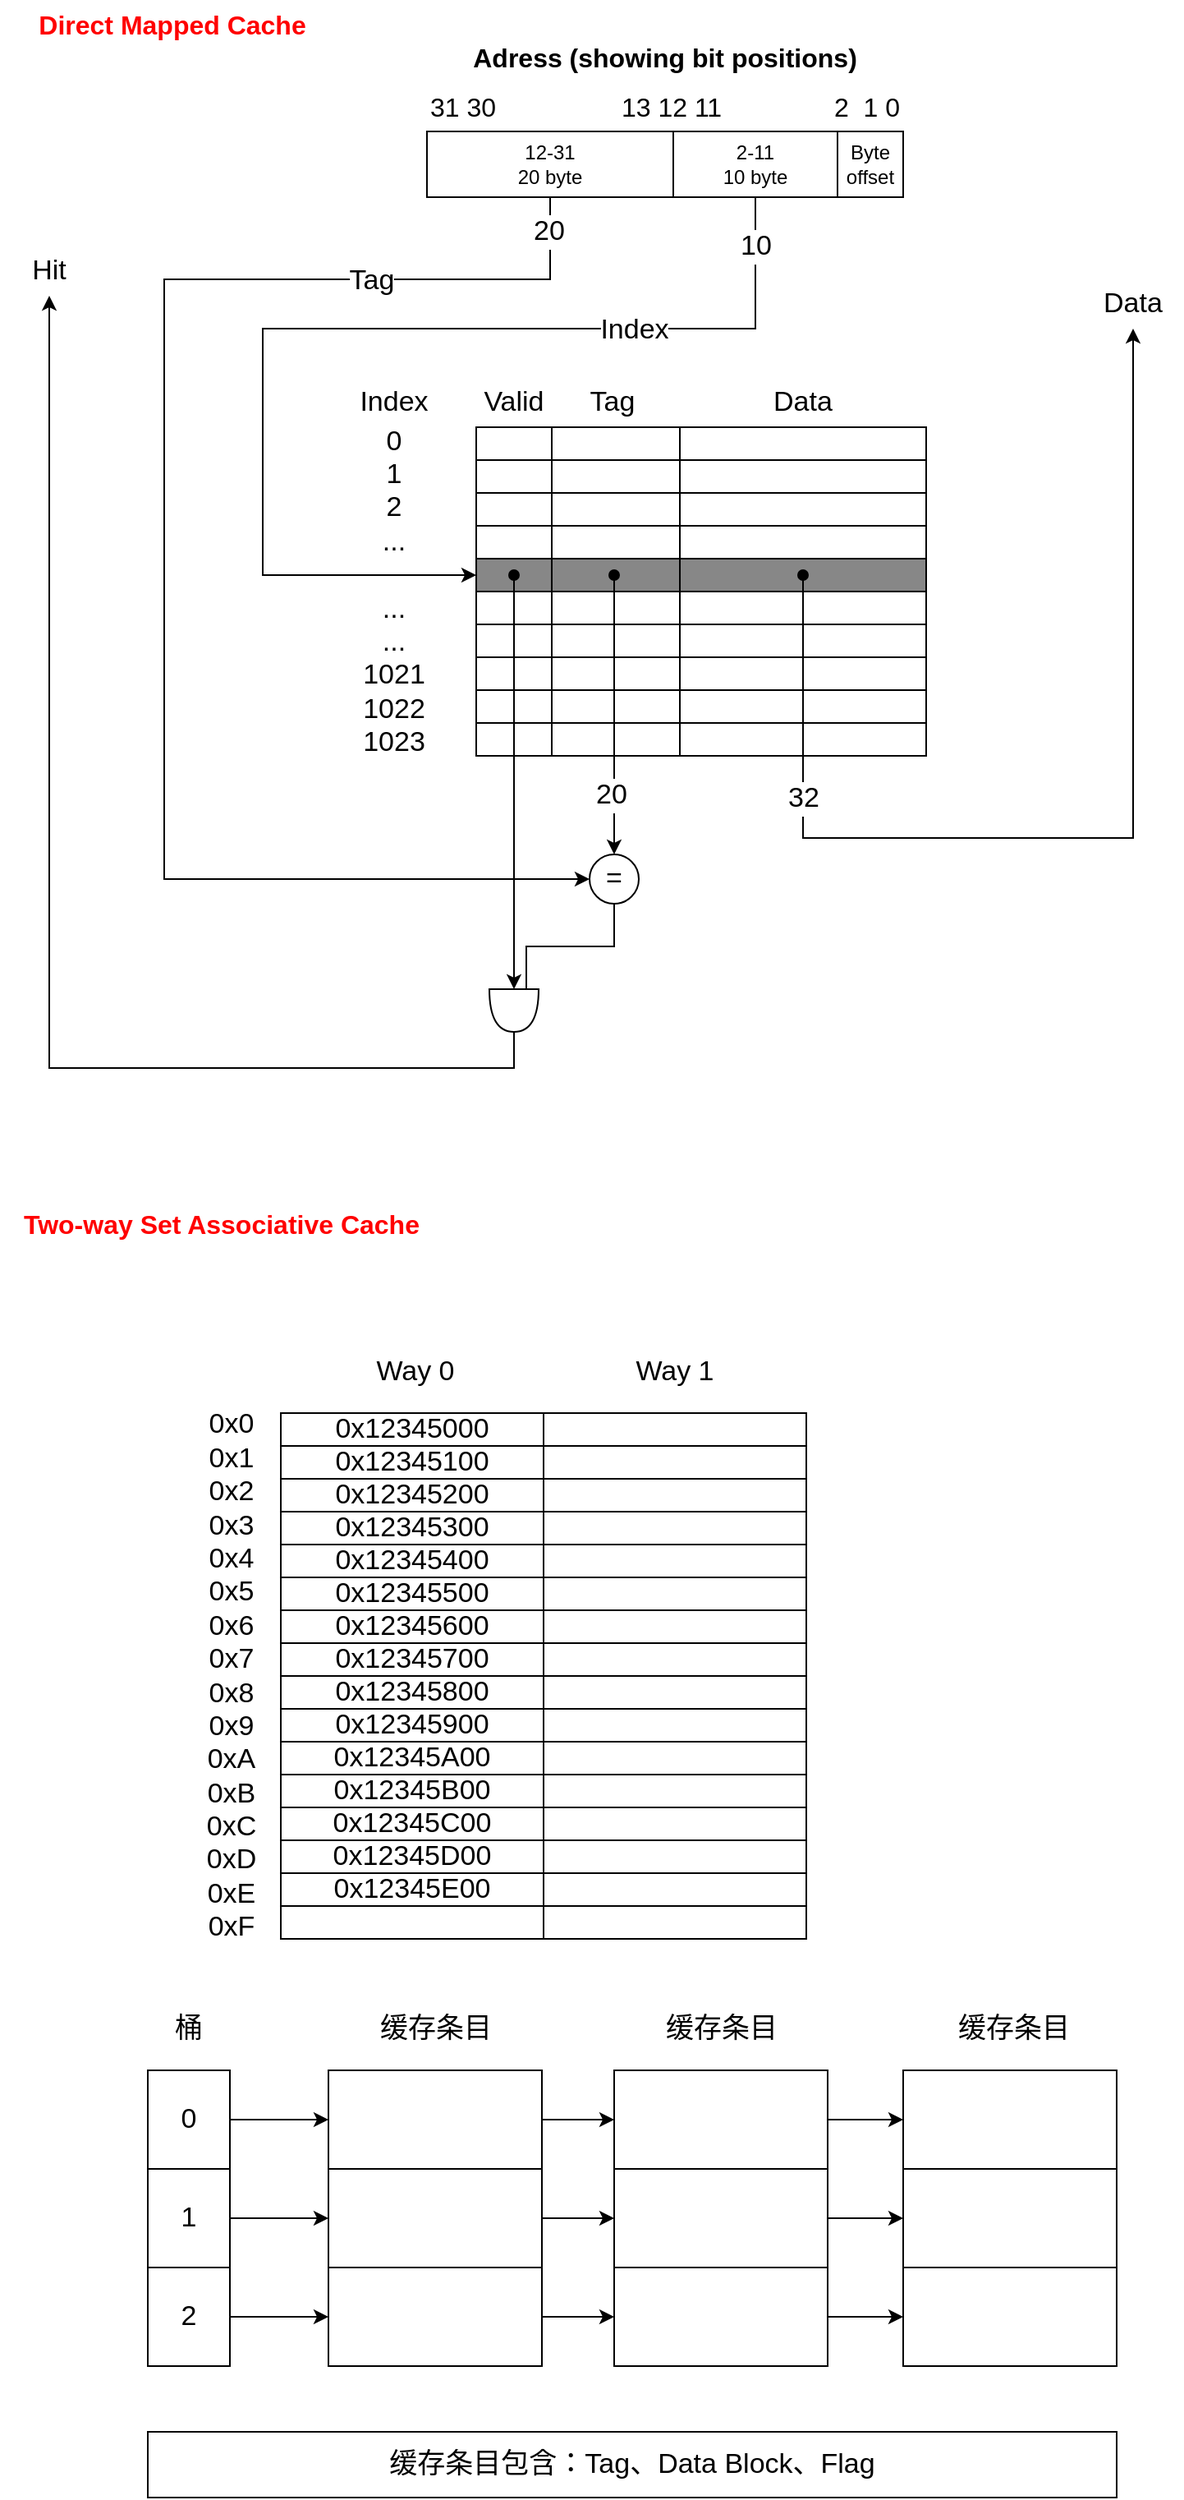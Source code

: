 <mxfile version="20.6.2" type="github">
  <diagram id="6sgr071nwvl2Xzbjs1hI" name="第 1 页">
    <mxGraphModel dx="1186" dy="733" grid="1" gridSize="10" guides="1" tooltips="1" connect="1" arrows="1" fold="1" page="1" pageScale="1" pageWidth="827" pageHeight="1169" math="0" shadow="0">
      <root>
        <mxCell id="0" />
        <mxCell id="1" parent="0" />
        <mxCell id="Lc5Z2P2FZUKmOtrBOoAl-1" value="Direct Mapped Cache" style="text;html=1;strokeColor=none;fillColor=none;align=center;verticalAlign=middle;whiteSpace=wrap;rounded=0;labelBackgroundColor=none;fontSize=16;fontColor=#FF0000;fontStyle=1" vertex="1" parent="1">
          <mxGeometry x="60" y="80" width="210" height="30" as="geometry" />
        </mxCell>
        <mxCell id="Lc5Z2P2FZUKmOtrBOoAl-2" value="Byte&lt;br style=&quot;font-size: 12px;&quot;&gt;offset" style="rounded=0;whiteSpace=wrap;html=1;labelBackgroundColor=none;fontSize=12;fontColor=#000000;" vertex="1" parent="1">
          <mxGeometry x="570" y="160" width="40" height="40" as="geometry" />
        </mxCell>
        <mxCell id="Lc5Z2P2FZUKmOtrBOoAl-54" style="edgeStyle=orthogonalEdgeStyle;rounded=0;orthogonalLoop=1;jettySize=auto;html=1;exitX=0.5;exitY=1;exitDx=0;exitDy=0;entryX=0;entryY=0.5;entryDx=0;entryDy=0;labelBackgroundColor=none;fontSize=17;fontColor=#000000;startArrow=none;startFill=0;endArrow=classic;endFill=1;" edge="1" parent="1" source="Lc5Z2P2FZUKmOtrBOoAl-5" target="Lc5Z2P2FZUKmOtrBOoAl-41">
          <mxGeometry relative="1" as="geometry">
            <Array as="points">
              <mxPoint x="520" y="280" />
              <mxPoint x="220" y="280" />
              <mxPoint x="220" y="430" />
            </Array>
          </mxGeometry>
        </mxCell>
        <mxCell id="Lc5Z2P2FZUKmOtrBOoAl-55" value="Index" style="edgeLabel;html=1;align=center;verticalAlign=middle;resizable=0;points=[];fontSize=17;fontColor=#000000;" vertex="1" connectable="0" parent="Lc5Z2P2FZUKmOtrBOoAl-54">
          <mxGeometry x="-0.533" y="1" relative="1" as="geometry">
            <mxPoint as="offset" />
          </mxGeometry>
        </mxCell>
        <mxCell id="Lc5Z2P2FZUKmOtrBOoAl-58" value="10" style="edgeLabel;html=1;align=center;verticalAlign=middle;resizable=0;points=[];fontSize=17;fontColor=#000000;" vertex="1" connectable="0" parent="Lc5Z2P2FZUKmOtrBOoAl-54">
          <mxGeometry x="-0.909" relative="1" as="geometry">
            <mxPoint as="offset" />
          </mxGeometry>
        </mxCell>
        <mxCell id="Lc5Z2P2FZUKmOtrBOoAl-5" value="2-11&lt;br&gt;10 byte" style="rounded=0;whiteSpace=wrap;html=1;labelBackgroundColor=none;fontSize=12;fontColor=#000000;" vertex="1" parent="1">
          <mxGeometry x="470" y="160" width="100" height="40" as="geometry" />
        </mxCell>
        <mxCell id="Lc5Z2P2FZUKmOtrBOoAl-62" style="edgeStyle=orthogonalEdgeStyle;rounded=0;orthogonalLoop=1;jettySize=auto;html=1;exitX=0.5;exitY=1;exitDx=0;exitDy=0;entryX=0;entryY=0.5;entryDx=0;entryDy=0;labelBackgroundColor=none;fontSize=17;fontColor=#000000;startArrow=none;startFill=0;endArrow=classic;endFill=1;" edge="1" parent="1" source="Lc5Z2P2FZUKmOtrBOoAl-6" target="Lc5Z2P2FZUKmOtrBOoAl-59">
          <mxGeometry relative="1" as="geometry">
            <Array as="points">
              <mxPoint x="395" y="250" />
              <mxPoint x="160" y="250" />
              <mxPoint x="160" y="615" />
            </Array>
          </mxGeometry>
        </mxCell>
        <mxCell id="Lc5Z2P2FZUKmOtrBOoAl-63" value="Tag" style="edgeLabel;html=1;align=center;verticalAlign=middle;resizable=0;points=[];fontSize=17;fontColor=#000000;" vertex="1" connectable="0" parent="Lc5Z2P2FZUKmOtrBOoAl-62">
          <mxGeometry x="-0.65" y="1" relative="1" as="geometry">
            <mxPoint as="offset" />
          </mxGeometry>
        </mxCell>
        <mxCell id="Lc5Z2P2FZUKmOtrBOoAl-64" value="20" style="edgeLabel;html=1;align=center;verticalAlign=middle;resizable=0;points=[];fontSize=17;fontColor=#000000;" vertex="1" connectable="0" parent="Lc5Z2P2FZUKmOtrBOoAl-62">
          <mxGeometry x="-0.954" y="-1" relative="1" as="geometry">
            <mxPoint as="offset" />
          </mxGeometry>
        </mxCell>
        <mxCell id="Lc5Z2P2FZUKmOtrBOoAl-6" value="12-31&lt;br&gt;20 byte" style="rounded=0;whiteSpace=wrap;html=1;labelBackgroundColor=none;fontSize=12;fontColor=#000000;" vertex="1" parent="1">
          <mxGeometry x="320" y="160" width="150" height="40" as="geometry" />
        </mxCell>
        <mxCell id="Lc5Z2P2FZUKmOtrBOoAl-8" value="31 30" style="text;html=1;strokeColor=none;fillColor=none;align=left;verticalAlign=middle;whiteSpace=wrap;rounded=0;labelBackgroundColor=none;fontSize=16;fontColor=#000000;" vertex="1" parent="1">
          <mxGeometry x="320" y="130" width="50" height="30" as="geometry" />
        </mxCell>
        <mxCell id="Lc5Z2P2FZUKmOtrBOoAl-9" value="13 12 11" style="text;html=1;strokeColor=none;fillColor=none;align=center;verticalAlign=middle;whiteSpace=wrap;rounded=0;labelBackgroundColor=none;fontSize=16;fontColor=#000000;" vertex="1" parent="1">
          <mxGeometry x="434" y="130" width="70" height="30" as="geometry" />
        </mxCell>
        <mxCell id="Lc5Z2P2FZUKmOtrBOoAl-10" value="2 &amp;nbsp;1 0" style="text;html=1;strokeColor=none;fillColor=none;align=right;verticalAlign=middle;whiteSpace=wrap;rounded=0;labelBackgroundColor=none;fontSize=16;fontColor=#000000;" vertex="1" parent="1">
          <mxGeometry x="560" y="130" width="50" height="30" as="geometry" />
        </mxCell>
        <mxCell id="Lc5Z2P2FZUKmOtrBOoAl-11" value="0&lt;br style=&quot;font-size: 17px;&quot;&gt;1&lt;br style=&quot;font-size: 17px;&quot;&gt;2&lt;br style=&quot;font-size: 17px;&quot;&gt;...&lt;br style=&quot;font-size: 17px;&quot;&gt;&lt;br style=&quot;font-size: 17px;&quot;&gt;...&lt;br style=&quot;font-size: 17px;&quot;&gt;...&lt;br style=&quot;font-size: 17px;&quot;&gt;1021&lt;br style=&quot;font-size: 17px;&quot;&gt;1022&lt;br style=&quot;font-size: 17px;&quot;&gt;1023" style="text;html=1;strokeColor=none;fillColor=none;align=center;verticalAlign=middle;whiteSpace=wrap;rounded=0;labelBackgroundColor=none;fontSize=17;fontColor=#000000;" vertex="1" parent="1">
          <mxGeometry x="270" y="340" width="60" height="200" as="geometry" />
        </mxCell>
        <mxCell id="Lc5Z2P2FZUKmOtrBOoAl-50" value="Index" style="text;html=1;strokeColor=none;fillColor=none;align=center;verticalAlign=middle;whiteSpace=wrap;rounded=0;labelBackgroundColor=none;fontSize=17;fontColor=#000000;" vertex="1" parent="1">
          <mxGeometry x="270" y="310" width="60" height="30" as="geometry" />
        </mxCell>
        <mxCell id="Lc5Z2P2FZUKmOtrBOoAl-53" value="" style="group" vertex="1" connectable="0" parent="1">
          <mxGeometry x="343" y="310" width="281" height="230" as="geometry" />
        </mxCell>
        <mxCell id="Lc5Z2P2FZUKmOtrBOoAl-32" value="" style="group" vertex="1" connectable="0" parent="Lc5Z2P2FZUKmOtrBOoAl-53">
          <mxGeometry x="51" y="30" width="80" height="200" as="geometry" />
        </mxCell>
        <mxCell id="Lc5Z2P2FZUKmOtrBOoAl-22" value="" style="rounded=0;whiteSpace=wrap;html=1;labelBackgroundColor=none;fontSize=12;fontColor=#000000;" vertex="1" parent="Lc5Z2P2FZUKmOtrBOoAl-32">
          <mxGeometry width="80" height="20" as="geometry" />
        </mxCell>
        <mxCell id="Lc5Z2P2FZUKmOtrBOoAl-23" value="" style="rounded=0;whiteSpace=wrap;html=1;labelBackgroundColor=none;fontSize=12;fontColor=#000000;" vertex="1" parent="Lc5Z2P2FZUKmOtrBOoAl-32">
          <mxGeometry y="20" width="80" height="20" as="geometry" />
        </mxCell>
        <mxCell id="Lc5Z2P2FZUKmOtrBOoAl-24" value="" style="rounded=0;whiteSpace=wrap;html=1;labelBackgroundColor=none;fontSize=12;fontColor=#000000;" vertex="1" parent="Lc5Z2P2FZUKmOtrBOoAl-32">
          <mxGeometry y="40" width="80" height="20" as="geometry" />
        </mxCell>
        <mxCell id="Lc5Z2P2FZUKmOtrBOoAl-25" value="" style="rounded=0;whiteSpace=wrap;html=1;labelBackgroundColor=none;fontSize=12;fontColor=#000000;" vertex="1" parent="Lc5Z2P2FZUKmOtrBOoAl-32">
          <mxGeometry y="60" width="80" height="20" as="geometry" />
        </mxCell>
        <mxCell id="Lc5Z2P2FZUKmOtrBOoAl-26" value="" style="rounded=0;whiteSpace=wrap;html=1;labelBackgroundColor=none;fontSize=12;fontColor=#000000;fillColor=#878787;" vertex="1" parent="Lc5Z2P2FZUKmOtrBOoAl-32">
          <mxGeometry y="80" width="80" height="20" as="geometry" />
        </mxCell>
        <mxCell id="Lc5Z2P2FZUKmOtrBOoAl-27" value="" style="rounded=0;whiteSpace=wrap;html=1;labelBackgroundColor=none;fontSize=12;fontColor=#000000;" vertex="1" parent="Lc5Z2P2FZUKmOtrBOoAl-32">
          <mxGeometry y="100" width="80" height="20" as="geometry" />
        </mxCell>
        <mxCell id="Lc5Z2P2FZUKmOtrBOoAl-28" value="" style="rounded=0;whiteSpace=wrap;html=1;labelBackgroundColor=none;fontSize=12;fontColor=#000000;" vertex="1" parent="Lc5Z2P2FZUKmOtrBOoAl-32">
          <mxGeometry y="120" width="80" height="20" as="geometry" />
        </mxCell>
        <mxCell id="Lc5Z2P2FZUKmOtrBOoAl-29" value="" style="rounded=0;whiteSpace=wrap;html=1;labelBackgroundColor=none;fontSize=12;fontColor=#000000;" vertex="1" parent="Lc5Z2P2FZUKmOtrBOoAl-32">
          <mxGeometry y="140" width="80" height="20" as="geometry" />
        </mxCell>
        <mxCell id="Lc5Z2P2FZUKmOtrBOoAl-30" value="" style="rounded=0;whiteSpace=wrap;html=1;labelBackgroundColor=none;fontSize=12;fontColor=#000000;" vertex="1" parent="Lc5Z2P2FZUKmOtrBOoAl-32">
          <mxGeometry y="160" width="80" height="20" as="geometry" />
        </mxCell>
        <mxCell id="Lc5Z2P2FZUKmOtrBOoAl-31" value="" style="rounded=0;whiteSpace=wrap;html=1;labelBackgroundColor=none;fontSize=12;fontColor=#000000;" vertex="1" parent="Lc5Z2P2FZUKmOtrBOoAl-32">
          <mxGeometry y="180" width="80" height="20" as="geometry" />
        </mxCell>
        <mxCell id="Lc5Z2P2FZUKmOtrBOoAl-35" value="" style="group" vertex="1" connectable="0" parent="Lc5Z2P2FZUKmOtrBOoAl-53">
          <mxGeometry x="131" y="30" width="150" height="200" as="geometry" />
        </mxCell>
        <mxCell id="Lc5Z2P2FZUKmOtrBOoAl-12" value="" style="rounded=0;whiteSpace=wrap;html=1;labelBackgroundColor=none;fontSize=12;fontColor=#000000;" vertex="1" parent="Lc5Z2P2FZUKmOtrBOoAl-35">
          <mxGeometry width="150" height="20" as="geometry" />
        </mxCell>
        <mxCell id="Lc5Z2P2FZUKmOtrBOoAl-13" value="" style="rounded=0;whiteSpace=wrap;html=1;labelBackgroundColor=none;fontSize=12;fontColor=#000000;" vertex="1" parent="Lc5Z2P2FZUKmOtrBOoAl-35">
          <mxGeometry y="20" width="150" height="20" as="geometry" />
        </mxCell>
        <mxCell id="Lc5Z2P2FZUKmOtrBOoAl-14" value="" style="rounded=0;whiteSpace=wrap;html=1;labelBackgroundColor=none;fontSize=12;fontColor=#000000;" vertex="1" parent="Lc5Z2P2FZUKmOtrBOoAl-35">
          <mxGeometry y="40" width="150" height="20" as="geometry" />
        </mxCell>
        <mxCell id="Lc5Z2P2FZUKmOtrBOoAl-15" value="" style="rounded=0;whiteSpace=wrap;html=1;labelBackgroundColor=none;fontSize=12;fontColor=#000000;" vertex="1" parent="Lc5Z2P2FZUKmOtrBOoAl-35">
          <mxGeometry y="60" width="150" height="20" as="geometry" />
        </mxCell>
        <mxCell id="Lc5Z2P2FZUKmOtrBOoAl-16" value="" style="rounded=0;whiteSpace=wrap;html=1;labelBackgroundColor=none;fontSize=12;fontColor=#000000;fillColor=#878787;" vertex="1" parent="Lc5Z2P2FZUKmOtrBOoAl-35">
          <mxGeometry y="80" width="150" height="20" as="geometry" />
        </mxCell>
        <mxCell id="Lc5Z2P2FZUKmOtrBOoAl-17" value="" style="rounded=0;whiteSpace=wrap;html=1;labelBackgroundColor=none;fontSize=12;fontColor=#000000;" vertex="1" parent="Lc5Z2P2FZUKmOtrBOoAl-35">
          <mxGeometry y="100" width="150" height="20" as="geometry" />
        </mxCell>
        <mxCell id="Lc5Z2P2FZUKmOtrBOoAl-18" value="" style="rounded=0;whiteSpace=wrap;html=1;labelBackgroundColor=none;fontSize=12;fontColor=#000000;" vertex="1" parent="Lc5Z2P2FZUKmOtrBOoAl-35">
          <mxGeometry y="120" width="150" height="20" as="geometry" />
        </mxCell>
        <mxCell id="Lc5Z2P2FZUKmOtrBOoAl-19" value="" style="rounded=0;whiteSpace=wrap;html=1;labelBackgroundColor=none;fontSize=12;fontColor=#000000;" vertex="1" parent="Lc5Z2P2FZUKmOtrBOoAl-35">
          <mxGeometry y="140" width="150" height="20" as="geometry" />
        </mxCell>
        <mxCell id="Lc5Z2P2FZUKmOtrBOoAl-20" value="" style="rounded=0;whiteSpace=wrap;html=1;labelBackgroundColor=none;fontSize=12;fontColor=#000000;" vertex="1" parent="Lc5Z2P2FZUKmOtrBOoAl-35">
          <mxGeometry y="160" width="150" height="20" as="geometry" />
        </mxCell>
        <mxCell id="Lc5Z2P2FZUKmOtrBOoAl-21" value="" style="rounded=0;whiteSpace=wrap;html=1;labelBackgroundColor=none;fontSize=12;fontColor=#000000;" vertex="1" parent="Lc5Z2P2FZUKmOtrBOoAl-35">
          <mxGeometry y="180" width="150" height="20" as="geometry" />
        </mxCell>
        <mxCell id="Lc5Z2P2FZUKmOtrBOoAl-36" value="" style="group" vertex="1" connectable="0" parent="Lc5Z2P2FZUKmOtrBOoAl-53">
          <mxGeometry x="7" y="30" width="46" height="200" as="geometry" />
        </mxCell>
        <mxCell id="Lc5Z2P2FZUKmOtrBOoAl-37" value="" style="rounded=0;whiteSpace=wrap;html=1;labelBackgroundColor=none;fontSize=12;fontColor=#000000;" vertex="1" parent="Lc5Z2P2FZUKmOtrBOoAl-36">
          <mxGeometry width="46" height="20" as="geometry" />
        </mxCell>
        <mxCell id="Lc5Z2P2FZUKmOtrBOoAl-38" value="" style="rounded=0;whiteSpace=wrap;html=1;labelBackgroundColor=none;fontSize=12;fontColor=#000000;" vertex="1" parent="Lc5Z2P2FZUKmOtrBOoAl-36">
          <mxGeometry y="20" width="46" height="20" as="geometry" />
        </mxCell>
        <mxCell id="Lc5Z2P2FZUKmOtrBOoAl-39" value="" style="rounded=0;whiteSpace=wrap;html=1;labelBackgroundColor=none;fontSize=12;fontColor=#000000;" vertex="1" parent="Lc5Z2P2FZUKmOtrBOoAl-36">
          <mxGeometry y="40" width="46" height="20" as="geometry" />
        </mxCell>
        <mxCell id="Lc5Z2P2FZUKmOtrBOoAl-40" value="" style="rounded=0;whiteSpace=wrap;html=1;labelBackgroundColor=none;fontSize=12;fontColor=#000000;" vertex="1" parent="Lc5Z2P2FZUKmOtrBOoAl-36">
          <mxGeometry y="60" width="46" height="20" as="geometry" />
        </mxCell>
        <mxCell id="Lc5Z2P2FZUKmOtrBOoAl-41" value="" style="rounded=0;whiteSpace=wrap;html=1;labelBackgroundColor=none;fontSize=12;fontColor=#000000;fillColor=#878787;" vertex="1" parent="Lc5Z2P2FZUKmOtrBOoAl-36">
          <mxGeometry y="80" width="46" height="20" as="geometry" />
        </mxCell>
        <mxCell id="Lc5Z2P2FZUKmOtrBOoAl-42" value="" style="rounded=0;whiteSpace=wrap;html=1;labelBackgroundColor=none;fontSize=12;fontColor=#000000;" vertex="1" parent="Lc5Z2P2FZUKmOtrBOoAl-36">
          <mxGeometry y="100" width="46" height="20" as="geometry" />
        </mxCell>
        <mxCell id="Lc5Z2P2FZUKmOtrBOoAl-43" value="" style="rounded=0;whiteSpace=wrap;html=1;labelBackgroundColor=none;fontSize=12;fontColor=#000000;" vertex="1" parent="Lc5Z2P2FZUKmOtrBOoAl-36">
          <mxGeometry y="120" width="46" height="20" as="geometry" />
        </mxCell>
        <mxCell id="Lc5Z2P2FZUKmOtrBOoAl-44" value="" style="rounded=0;whiteSpace=wrap;html=1;labelBackgroundColor=none;fontSize=12;fontColor=#000000;" vertex="1" parent="Lc5Z2P2FZUKmOtrBOoAl-36">
          <mxGeometry y="140" width="46" height="20" as="geometry" />
        </mxCell>
        <mxCell id="Lc5Z2P2FZUKmOtrBOoAl-45" value="" style="rounded=0;whiteSpace=wrap;html=1;labelBackgroundColor=none;fontSize=12;fontColor=#000000;" vertex="1" parent="Lc5Z2P2FZUKmOtrBOoAl-36">
          <mxGeometry y="160" width="46" height="20" as="geometry" />
        </mxCell>
        <mxCell id="Lc5Z2P2FZUKmOtrBOoAl-46" value="" style="rounded=0;whiteSpace=wrap;html=1;labelBackgroundColor=none;fontSize=12;fontColor=#000000;" vertex="1" parent="Lc5Z2P2FZUKmOtrBOoAl-36">
          <mxGeometry y="180" width="46" height="20" as="geometry" />
        </mxCell>
        <mxCell id="Lc5Z2P2FZUKmOtrBOoAl-47" value="Valid" style="text;html=1;strokeColor=none;fillColor=none;align=center;verticalAlign=middle;whiteSpace=wrap;rounded=0;labelBackgroundColor=none;fontSize=17;fontColor=#000000;" vertex="1" parent="Lc5Z2P2FZUKmOtrBOoAl-53">
          <mxGeometry width="60" height="30" as="geometry" />
        </mxCell>
        <mxCell id="Lc5Z2P2FZUKmOtrBOoAl-48" value="Tag" style="text;html=1;strokeColor=none;fillColor=none;align=center;verticalAlign=middle;whiteSpace=wrap;rounded=0;labelBackgroundColor=none;fontSize=17;fontColor=#000000;" vertex="1" parent="Lc5Z2P2FZUKmOtrBOoAl-53">
          <mxGeometry x="60" width="60" height="30" as="geometry" />
        </mxCell>
        <mxCell id="Lc5Z2P2FZUKmOtrBOoAl-49" value="Data" style="text;html=1;strokeColor=none;fillColor=none;align=center;verticalAlign=middle;whiteSpace=wrap;rounded=0;labelBackgroundColor=none;fontSize=17;fontColor=#000000;" vertex="1" parent="Lc5Z2P2FZUKmOtrBOoAl-53">
          <mxGeometry x="176" width="60" height="30" as="geometry" />
        </mxCell>
        <mxCell id="Lc5Z2P2FZUKmOtrBOoAl-59" value="=" style="ellipse;whiteSpace=wrap;html=1;aspect=fixed;labelBackgroundColor=none;fontSize=17;fontColor=#000000;fillColor=none;" vertex="1" parent="1">
          <mxGeometry x="419" y="600" width="30" height="30" as="geometry" />
        </mxCell>
        <mxCell id="Lc5Z2P2FZUKmOtrBOoAl-60" value="" style="endArrow=classic;html=1;rounded=0;labelBackgroundColor=none;fontSize=17;fontColor=#000000;entryX=0.5;entryY=0;entryDx=0;entryDy=0;startArrow=oval;startFill=1;" edge="1" parent="1" target="Lc5Z2P2FZUKmOtrBOoAl-59">
          <mxGeometry width="50" height="50" relative="1" as="geometry">
            <mxPoint x="434" y="430" as="sourcePoint" />
            <mxPoint x="140" y="510" as="targetPoint" />
          </mxGeometry>
        </mxCell>
        <mxCell id="Lc5Z2P2FZUKmOtrBOoAl-61" value="20" style="edgeLabel;html=1;align=center;verticalAlign=middle;resizable=0;points=[];fontSize=17;fontColor=#000000;" vertex="1" connectable="0" parent="Lc5Z2P2FZUKmOtrBOoAl-60">
          <mxGeometry x="0.577" y="-2" relative="1" as="geometry">
            <mxPoint as="offset" />
          </mxGeometry>
        </mxCell>
        <mxCell id="Lc5Z2P2FZUKmOtrBOoAl-65" value="Adress (showing bit positions)" style="text;html=1;strokeColor=none;fillColor=none;align=center;verticalAlign=middle;whiteSpace=wrap;rounded=0;labelBackgroundColor=none;fontSize=16;fontColor=#000000;fontStyle=1" vertex="1" parent="1">
          <mxGeometry x="340" y="100" width="250" height="30" as="geometry" />
        </mxCell>
        <mxCell id="Lc5Z2P2FZUKmOtrBOoAl-67" style="edgeStyle=orthogonalEdgeStyle;rounded=0;orthogonalLoop=1;jettySize=auto;html=1;exitX=0.5;exitY=1;exitDx=0;exitDy=0;labelBackgroundColor=none;fontSize=17;fontColor=#000000;startArrow=classic;startFill=1;endArrow=oval;endFill=1;" edge="1" parent="1" source="Lc5Z2P2FZUKmOtrBOoAl-66">
          <mxGeometry relative="1" as="geometry">
            <mxPoint x="549" y="430" as="targetPoint" />
            <Array as="points">
              <mxPoint x="750" y="590" />
              <mxPoint x="549" y="590" />
            </Array>
          </mxGeometry>
        </mxCell>
        <mxCell id="Lc5Z2P2FZUKmOtrBOoAl-68" value="32" style="edgeLabel;html=1;align=center;verticalAlign=middle;resizable=0;points=[];fontSize=17;fontColor=#000000;" vertex="1" connectable="0" parent="Lc5Z2P2FZUKmOtrBOoAl-67">
          <mxGeometry x="0.595" relative="1" as="geometry">
            <mxPoint as="offset" />
          </mxGeometry>
        </mxCell>
        <mxCell id="Lc5Z2P2FZUKmOtrBOoAl-66" value="Data" style="text;html=1;strokeColor=none;fillColor=none;align=center;verticalAlign=middle;whiteSpace=wrap;rounded=0;labelBackgroundColor=none;fontSize=17;fontColor=#000000;" vertex="1" parent="1">
          <mxGeometry x="720" y="250" width="60" height="30" as="geometry" />
        </mxCell>
        <mxCell id="Lc5Z2P2FZUKmOtrBOoAl-71" style="edgeStyle=orthogonalEdgeStyle;rounded=0;orthogonalLoop=1;jettySize=auto;html=1;exitX=0;exitY=0.25;exitDx=0;exitDy=0;exitPerimeter=0;entryX=0.5;entryY=1;entryDx=0;entryDy=0;labelBackgroundColor=none;fontSize=17;fontColor=#000000;startArrow=none;startFill=0;endArrow=none;endFill=0;" edge="1" parent="1" source="Lc5Z2P2FZUKmOtrBOoAl-69" target="Lc5Z2P2FZUKmOtrBOoAl-59">
          <mxGeometry relative="1" as="geometry" />
        </mxCell>
        <mxCell id="Lc5Z2P2FZUKmOtrBOoAl-69" value="" style="shape=or;whiteSpace=wrap;html=1;labelBackgroundColor=none;fontSize=17;fontColor=#000000;fillColor=none;rotation=90;" vertex="1" parent="1">
          <mxGeometry x="360" y="680" width="26" height="30" as="geometry" />
        </mxCell>
        <mxCell id="Lc5Z2P2FZUKmOtrBOoAl-70" value="" style="endArrow=classic;html=1;rounded=0;labelBackgroundColor=none;fontSize=17;fontColor=#000000;entryX=0;entryY=0.5;entryDx=0;entryDy=0;entryPerimeter=0;startArrow=oval;startFill=1;" edge="1" parent="1" target="Lc5Z2P2FZUKmOtrBOoAl-69">
          <mxGeometry width="50" height="50" relative="1" as="geometry">
            <mxPoint x="373" y="430" as="sourcePoint" />
            <mxPoint x="120" y="500" as="targetPoint" />
          </mxGeometry>
        </mxCell>
        <mxCell id="Lc5Z2P2FZUKmOtrBOoAl-73" style="edgeStyle=orthogonalEdgeStyle;rounded=0;orthogonalLoop=1;jettySize=auto;html=1;exitX=0.5;exitY=1;exitDx=0;exitDy=0;entryX=1;entryY=0.5;entryDx=0;entryDy=0;entryPerimeter=0;labelBackgroundColor=none;fontSize=17;fontColor=#000000;startArrow=classic;startFill=1;endArrow=none;endFill=0;" edge="1" parent="1" source="Lc5Z2P2FZUKmOtrBOoAl-72" target="Lc5Z2P2FZUKmOtrBOoAl-69">
          <mxGeometry relative="1" as="geometry">
            <Array as="points">
              <mxPoint x="90" y="730" />
              <mxPoint x="373" y="730" />
            </Array>
          </mxGeometry>
        </mxCell>
        <mxCell id="Lc5Z2P2FZUKmOtrBOoAl-72" value="Hit" style="text;html=1;strokeColor=none;fillColor=none;align=center;verticalAlign=middle;whiteSpace=wrap;rounded=0;labelBackgroundColor=none;fontSize=17;fontColor=#000000;" vertex="1" parent="1">
          <mxGeometry x="60" y="230" width="60" height="30" as="geometry" />
        </mxCell>
        <mxCell id="Lc5Z2P2FZUKmOtrBOoAl-74" value="Two-way Set Associative Cache" style="text;html=1;strokeColor=none;fillColor=none;align=center;verticalAlign=middle;whiteSpace=wrap;rounded=0;labelBackgroundColor=none;fontSize=16;fontColor=#FF0000;fontStyle=1" vertex="1" parent="1">
          <mxGeometry x="60" y="810" width="270" height="30" as="geometry" />
        </mxCell>
        <mxCell id="Lc5Z2P2FZUKmOtrBOoAl-75" value="0x12345000" style="rounded=0;whiteSpace=wrap;html=1;labelBackgroundColor=none;fontSize=17;fontColor=#000000;fillColor=none;" vertex="1" parent="1">
          <mxGeometry x="231" y="940" width="160" height="20" as="geometry" />
        </mxCell>
        <mxCell id="Lc5Z2P2FZUKmOtrBOoAl-76" value="0x0&lt;br&gt;0x1&lt;br&gt;0x2&lt;br&gt;0x3&lt;br&gt;0x4&lt;br&gt;0x5&lt;br&gt;0x6&lt;br&gt;0x7&lt;br&gt;0x8&lt;br&gt;0x9&lt;br&gt;0xA&lt;br&gt;0xB&lt;br&gt;0xC&lt;br&gt;0xD&lt;br&gt;0xE&lt;br&gt;0xF" style="text;html=1;strokeColor=none;fillColor=none;align=center;verticalAlign=middle;whiteSpace=wrap;rounded=0;labelBackgroundColor=none;fontSize=17;fontColor=#000000;" vertex="1" parent="1">
          <mxGeometry x="171" y="960" width="60" height="280" as="geometry" />
        </mxCell>
        <mxCell id="Lc5Z2P2FZUKmOtrBOoAl-77" value="0x12345100" style="rounded=0;whiteSpace=wrap;html=1;labelBackgroundColor=none;fontSize=17;fontColor=#000000;fillColor=none;" vertex="1" parent="1">
          <mxGeometry x="231" y="960" width="160" height="20" as="geometry" />
        </mxCell>
        <mxCell id="Lc5Z2P2FZUKmOtrBOoAl-78" value="0x12345200" style="rounded=0;whiteSpace=wrap;html=1;labelBackgroundColor=none;fontSize=17;fontColor=#000000;fillColor=none;" vertex="1" parent="1">
          <mxGeometry x="231" y="980" width="160" height="20" as="geometry" />
        </mxCell>
        <mxCell id="Lc5Z2P2FZUKmOtrBOoAl-79" value="0x12345300" style="rounded=0;whiteSpace=wrap;html=1;labelBackgroundColor=none;fontSize=17;fontColor=#000000;fillColor=none;" vertex="1" parent="1">
          <mxGeometry x="231" y="1000" width="160" height="20" as="geometry" />
        </mxCell>
        <mxCell id="Lc5Z2P2FZUKmOtrBOoAl-80" value="0x12345400" style="rounded=0;whiteSpace=wrap;html=1;labelBackgroundColor=none;fontSize=17;fontColor=#000000;fillColor=none;" vertex="1" parent="1">
          <mxGeometry x="231" y="1020" width="160" height="20" as="geometry" />
        </mxCell>
        <mxCell id="Lc5Z2P2FZUKmOtrBOoAl-81" value="0x12345500" style="rounded=0;whiteSpace=wrap;html=1;labelBackgroundColor=none;fontSize=17;fontColor=#000000;fillColor=none;" vertex="1" parent="1">
          <mxGeometry x="231" y="1040" width="160" height="20" as="geometry" />
        </mxCell>
        <mxCell id="Lc5Z2P2FZUKmOtrBOoAl-82" value="0x12345600" style="rounded=0;whiteSpace=wrap;html=1;labelBackgroundColor=none;fontSize=17;fontColor=#000000;fillColor=none;" vertex="1" parent="1">
          <mxGeometry x="231" y="1060" width="160" height="20" as="geometry" />
        </mxCell>
        <mxCell id="Lc5Z2P2FZUKmOtrBOoAl-83" value="0x12345700" style="rounded=0;whiteSpace=wrap;html=1;labelBackgroundColor=none;fontSize=17;fontColor=#000000;fillColor=none;" vertex="1" parent="1">
          <mxGeometry x="231" y="1080" width="160" height="20" as="geometry" />
        </mxCell>
        <mxCell id="Lc5Z2P2FZUKmOtrBOoAl-84" value="0x12345800" style="rounded=0;whiteSpace=wrap;html=1;labelBackgroundColor=none;fontSize=17;fontColor=#000000;fillColor=none;" vertex="1" parent="1">
          <mxGeometry x="231" y="1100" width="160" height="20" as="geometry" />
        </mxCell>
        <mxCell id="Lc5Z2P2FZUKmOtrBOoAl-85" value="0x12345900" style="rounded=0;whiteSpace=wrap;html=1;labelBackgroundColor=none;fontSize=17;fontColor=#000000;fillColor=none;" vertex="1" parent="1">
          <mxGeometry x="231" y="1120" width="160" height="20" as="geometry" />
        </mxCell>
        <mxCell id="Lc5Z2P2FZUKmOtrBOoAl-86" value="0x12345A00" style="rounded=0;whiteSpace=wrap;html=1;labelBackgroundColor=none;fontSize=17;fontColor=#000000;fillColor=none;" vertex="1" parent="1">
          <mxGeometry x="231" y="1140" width="160" height="20" as="geometry" />
        </mxCell>
        <mxCell id="Lc5Z2P2FZUKmOtrBOoAl-87" value="0x12345B00" style="rounded=0;whiteSpace=wrap;html=1;labelBackgroundColor=none;fontSize=17;fontColor=#000000;fillColor=none;" vertex="1" parent="1">
          <mxGeometry x="231" y="1160" width="160" height="20" as="geometry" />
        </mxCell>
        <mxCell id="Lc5Z2P2FZUKmOtrBOoAl-88" value="0x12345C00" style="rounded=0;whiteSpace=wrap;html=1;labelBackgroundColor=none;fontSize=17;fontColor=#000000;fillColor=none;" vertex="1" parent="1">
          <mxGeometry x="231" y="1180" width="160" height="20" as="geometry" />
        </mxCell>
        <mxCell id="Lc5Z2P2FZUKmOtrBOoAl-89" value="0x12345D00" style="rounded=0;whiteSpace=wrap;html=1;labelBackgroundColor=none;fontSize=17;fontColor=#000000;fillColor=none;" vertex="1" parent="1">
          <mxGeometry x="231" y="1200" width="160" height="20" as="geometry" />
        </mxCell>
        <mxCell id="Lc5Z2P2FZUKmOtrBOoAl-90" value="0x12345E00" style="rounded=0;whiteSpace=wrap;html=1;labelBackgroundColor=none;fontSize=17;fontColor=#000000;fillColor=none;" vertex="1" parent="1">
          <mxGeometry x="231" y="1220" width="160" height="20" as="geometry" />
        </mxCell>
        <mxCell id="Lc5Z2P2FZUKmOtrBOoAl-91" value="" style="rounded=0;whiteSpace=wrap;html=1;labelBackgroundColor=none;fontSize=17;fontColor=#000000;fillColor=none;" vertex="1" parent="1">
          <mxGeometry x="231" y="1240" width="160" height="20" as="geometry" />
        </mxCell>
        <mxCell id="Lc5Z2P2FZUKmOtrBOoAl-94" value="" style="rounded=0;whiteSpace=wrap;html=1;labelBackgroundColor=none;fontSize=17;fontColor=#000000;fillColor=none;" vertex="1" parent="1">
          <mxGeometry x="391" y="940" width="160" height="20" as="geometry" />
        </mxCell>
        <mxCell id="Lc5Z2P2FZUKmOtrBOoAl-95" value="" style="rounded=0;whiteSpace=wrap;html=1;labelBackgroundColor=none;fontSize=17;fontColor=#000000;fillColor=none;" vertex="1" parent="1">
          <mxGeometry x="391" y="960" width="160" height="20" as="geometry" />
        </mxCell>
        <mxCell id="Lc5Z2P2FZUKmOtrBOoAl-96" value="" style="rounded=0;whiteSpace=wrap;html=1;labelBackgroundColor=none;fontSize=17;fontColor=#000000;fillColor=none;" vertex="1" parent="1">
          <mxGeometry x="391" y="980" width="160" height="20" as="geometry" />
        </mxCell>
        <mxCell id="Lc5Z2P2FZUKmOtrBOoAl-97" value="" style="rounded=0;whiteSpace=wrap;html=1;labelBackgroundColor=none;fontSize=17;fontColor=#000000;fillColor=none;" vertex="1" parent="1">
          <mxGeometry x="391" y="1000" width="160" height="20" as="geometry" />
        </mxCell>
        <mxCell id="Lc5Z2P2FZUKmOtrBOoAl-98" value="" style="rounded=0;whiteSpace=wrap;html=1;labelBackgroundColor=none;fontSize=17;fontColor=#000000;fillColor=none;" vertex="1" parent="1">
          <mxGeometry x="391" y="1020" width="160" height="20" as="geometry" />
        </mxCell>
        <mxCell id="Lc5Z2P2FZUKmOtrBOoAl-99" value="" style="rounded=0;whiteSpace=wrap;html=1;labelBackgroundColor=none;fontSize=17;fontColor=#000000;fillColor=none;" vertex="1" parent="1">
          <mxGeometry x="391" y="1040" width="160" height="20" as="geometry" />
        </mxCell>
        <mxCell id="Lc5Z2P2FZUKmOtrBOoAl-100" value="" style="rounded=0;whiteSpace=wrap;html=1;labelBackgroundColor=none;fontSize=17;fontColor=#000000;fillColor=none;" vertex="1" parent="1">
          <mxGeometry x="391" y="1060" width="160" height="20" as="geometry" />
        </mxCell>
        <mxCell id="Lc5Z2P2FZUKmOtrBOoAl-101" value="" style="rounded=0;whiteSpace=wrap;html=1;labelBackgroundColor=none;fontSize=17;fontColor=#000000;fillColor=none;" vertex="1" parent="1">
          <mxGeometry x="391" y="1080" width="160" height="20" as="geometry" />
        </mxCell>
        <mxCell id="Lc5Z2P2FZUKmOtrBOoAl-102" value="" style="rounded=0;whiteSpace=wrap;html=1;labelBackgroundColor=none;fontSize=17;fontColor=#000000;fillColor=none;" vertex="1" parent="1">
          <mxGeometry x="391" y="1100" width="160" height="20" as="geometry" />
        </mxCell>
        <mxCell id="Lc5Z2P2FZUKmOtrBOoAl-103" value="" style="rounded=0;whiteSpace=wrap;html=1;labelBackgroundColor=none;fontSize=17;fontColor=#000000;fillColor=none;" vertex="1" parent="1">
          <mxGeometry x="391" y="1120" width="160" height="20" as="geometry" />
        </mxCell>
        <mxCell id="Lc5Z2P2FZUKmOtrBOoAl-104" value="" style="rounded=0;whiteSpace=wrap;html=1;labelBackgroundColor=none;fontSize=17;fontColor=#000000;fillColor=none;" vertex="1" parent="1">
          <mxGeometry x="391" y="1140" width="160" height="20" as="geometry" />
        </mxCell>
        <mxCell id="Lc5Z2P2FZUKmOtrBOoAl-105" value="" style="rounded=0;whiteSpace=wrap;html=1;labelBackgroundColor=none;fontSize=17;fontColor=#000000;fillColor=none;" vertex="1" parent="1">
          <mxGeometry x="391" y="1160" width="160" height="20" as="geometry" />
        </mxCell>
        <mxCell id="Lc5Z2P2FZUKmOtrBOoAl-106" value="" style="rounded=0;whiteSpace=wrap;html=1;labelBackgroundColor=none;fontSize=17;fontColor=#000000;fillColor=none;" vertex="1" parent="1">
          <mxGeometry x="391" y="1180" width="160" height="20" as="geometry" />
        </mxCell>
        <mxCell id="Lc5Z2P2FZUKmOtrBOoAl-107" value="" style="rounded=0;whiteSpace=wrap;html=1;labelBackgroundColor=none;fontSize=17;fontColor=#000000;fillColor=none;" vertex="1" parent="1">
          <mxGeometry x="391" y="1200" width="160" height="20" as="geometry" />
        </mxCell>
        <mxCell id="Lc5Z2P2FZUKmOtrBOoAl-108" value="" style="rounded=0;whiteSpace=wrap;html=1;labelBackgroundColor=none;fontSize=17;fontColor=#000000;fillColor=none;" vertex="1" parent="1">
          <mxGeometry x="391" y="1220" width="160" height="20" as="geometry" />
        </mxCell>
        <mxCell id="Lc5Z2P2FZUKmOtrBOoAl-109" value="" style="rounded=0;whiteSpace=wrap;html=1;labelBackgroundColor=none;fontSize=17;fontColor=#000000;fillColor=none;" vertex="1" parent="1">
          <mxGeometry x="391" y="1240" width="160" height="20" as="geometry" />
        </mxCell>
        <mxCell id="Lc5Z2P2FZUKmOtrBOoAl-110" value="Way 0" style="text;html=1;strokeColor=none;fillColor=none;align=center;verticalAlign=middle;whiteSpace=wrap;rounded=0;labelBackgroundColor=none;fontSize=17;fontColor=#000000;" vertex="1" parent="1">
          <mxGeometry x="283" y="900" width="60" height="30" as="geometry" />
        </mxCell>
        <mxCell id="Lc5Z2P2FZUKmOtrBOoAl-111" value="Way 1" style="text;html=1;strokeColor=none;fillColor=none;align=center;verticalAlign=middle;whiteSpace=wrap;rounded=0;labelBackgroundColor=none;fontSize=17;fontColor=#000000;" vertex="1" parent="1">
          <mxGeometry x="441" y="900" width="60" height="30" as="geometry" />
        </mxCell>
        <mxCell id="Lc5Z2P2FZUKmOtrBOoAl-118" style="edgeStyle=orthogonalEdgeStyle;rounded=0;orthogonalLoop=1;jettySize=auto;html=1;exitX=1;exitY=0.5;exitDx=0;exitDy=0;entryX=0;entryY=0.5;entryDx=0;entryDy=0;labelBackgroundColor=none;fontSize=17;fontColor=#FF0000;startArrow=none;startFill=0;endArrow=classic;endFill=1;" edge="1" parent="1" source="Lc5Z2P2FZUKmOtrBOoAl-112" target="Lc5Z2P2FZUKmOtrBOoAl-113">
          <mxGeometry relative="1" as="geometry" />
        </mxCell>
        <mxCell id="Lc5Z2P2FZUKmOtrBOoAl-112" value="0" style="rounded=0;whiteSpace=wrap;html=1;labelBackgroundColor=none;fontSize=17;fontColor=#000000;fillColor=none;" vertex="1" parent="1">
          <mxGeometry x="150" y="1340" width="50" height="60" as="geometry" />
        </mxCell>
        <mxCell id="Lc5Z2P2FZUKmOtrBOoAl-119" style="edgeStyle=orthogonalEdgeStyle;rounded=0;orthogonalLoop=1;jettySize=auto;html=1;exitX=1;exitY=0.5;exitDx=0;exitDy=0;entryX=0;entryY=0.5;entryDx=0;entryDy=0;labelBackgroundColor=none;fontSize=17;fontColor=#FF0000;startArrow=none;startFill=0;endArrow=classic;endFill=1;" edge="1" parent="1" source="Lc5Z2P2FZUKmOtrBOoAl-113" target="Lc5Z2P2FZUKmOtrBOoAl-116">
          <mxGeometry relative="1" as="geometry" />
        </mxCell>
        <mxCell id="Lc5Z2P2FZUKmOtrBOoAl-113" value="" style="rounded=0;whiteSpace=wrap;html=1;labelBackgroundColor=none;fontSize=17;fontColor=#FF0000;fillColor=none;" vertex="1" parent="1">
          <mxGeometry x="260" y="1340" width="130" height="60" as="geometry" />
        </mxCell>
        <mxCell id="Lc5Z2P2FZUKmOtrBOoAl-120" style="edgeStyle=orthogonalEdgeStyle;rounded=0;orthogonalLoop=1;jettySize=auto;html=1;exitX=1;exitY=0.5;exitDx=0;exitDy=0;entryX=0;entryY=0.5;entryDx=0;entryDy=0;labelBackgroundColor=none;fontSize=17;fontColor=#FF0000;startArrow=none;startFill=0;endArrow=classic;endFill=1;" edge="1" parent="1" source="Lc5Z2P2FZUKmOtrBOoAl-116" target="Lc5Z2P2FZUKmOtrBOoAl-117">
          <mxGeometry relative="1" as="geometry" />
        </mxCell>
        <mxCell id="Lc5Z2P2FZUKmOtrBOoAl-116" value="" style="rounded=0;whiteSpace=wrap;html=1;labelBackgroundColor=none;fontSize=17;fontColor=#FF0000;fillColor=none;" vertex="1" parent="1">
          <mxGeometry x="434" y="1340" width="130" height="60" as="geometry" />
        </mxCell>
        <mxCell id="Lc5Z2P2FZUKmOtrBOoAl-117" value="" style="rounded=0;whiteSpace=wrap;html=1;labelBackgroundColor=none;fontSize=17;fontColor=#FF0000;fillColor=none;" vertex="1" parent="1">
          <mxGeometry x="610" y="1340" width="130" height="60" as="geometry" />
        </mxCell>
        <mxCell id="Lc5Z2P2FZUKmOtrBOoAl-121" style="edgeStyle=orthogonalEdgeStyle;rounded=0;orthogonalLoop=1;jettySize=auto;html=1;exitX=1;exitY=0.5;exitDx=0;exitDy=0;entryX=0;entryY=0.5;entryDx=0;entryDy=0;labelBackgroundColor=none;fontSize=17;fontColor=#FF0000;startArrow=none;startFill=0;endArrow=classic;endFill=1;" edge="1" parent="1" source="Lc5Z2P2FZUKmOtrBOoAl-122" target="Lc5Z2P2FZUKmOtrBOoAl-124">
          <mxGeometry relative="1" as="geometry" />
        </mxCell>
        <mxCell id="Lc5Z2P2FZUKmOtrBOoAl-122" value="1" style="rounded=0;whiteSpace=wrap;html=1;labelBackgroundColor=none;fontSize=17;fontColor=#000000;fillColor=none;" vertex="1" parent="1">
          <mxGeometry x="150" y="1400" width="50" height="60" as="geometry" />
        </mxCell>
        <mxCell id="Lc5Z2P2FZUKmOtrBOoAl-123" style="edgeStyle=orthogonalEdgeStyle;rounded=0;orthogonalLoop=1;jettySize=auto;html=1;exitX=1;exitY=0.5;exitDx=0;exitDy=0;entryX=0;entryY=0.5;entryDx=0;entryDy=0;labelBackgroundColor=none;fontSize=17;fontColor=#FF0000;startArrow=none;startFill=0;endArrow=classic;endFill=1;" edge="1" parent="1" source="Lc5Z2P2FZUKmOtrBOoAl-124" target="Lc5Z2P2FZUKmOtrBOoAl-126">
          <mxGeometry relative="1" as="geometry" />
        </mxCell>
        <mxCell id="Lc5Z2P2FZUKmOtrBOoAl-124" value="" style="rounded=0;whiteSpace=wrap;html=1;labelBackgroundColor=none;fontSize=17;fontColor=#FF0000;fillColor=none;" vertex="1" parent="1">
          <mxGeometry x="260" y="1400" width="130" height="60" as="geometry" />
        </mxCell>
        <mxCell id="Lc5Z2P2FZUKmOtrBOoAl-125" style="edgeStyle=orthogonalEdgeStyle;rounded=0;orthogonalLoop=1;jettySize=auto;html=1;exitX=1;exitY=0.5;exitDx=0;exitDy=0;entryX=0;entryY=0.5;entryDx=0;entryDy=0;labelBackgroundColor=none;fontSize=17;fontColor=#FF0000;startArrow=none;startFill=0;endArrow=classic;endFill=1;" edge="1" parent="1" source="Lc5Z2P2FZUKmOtrBOoAl-126" target="Lc5Z2P2FZUKmOtrBOoAl-127">
          <mxGeometry relative="1" as="geometry" />
        </mxCell>
        <mxCell id="Lc5Z2P2FZUKmOtrBOoAl-126" value="" style="rounded=0;whiteSpace=wrap;html=1;labelBackgroundColor=none;fontSize=17;fontColor=#FF0000;fillColor=none;" vertex="1" parent="1">
          <mxGeometry x="434" y="1400" width="130" height="60" as="geometry" />
        </mxCell>
        <mxCell id="Lc5Z2P2FZUKmOtrBOoAl-127" value="" style="rounded=0;whiteSpace=wrap;html=1;labelBackgroundColor=none;fontSize=17;fontColor=#FF0000;fillColor=none;" vertex="1" parent="1">
          <mxGeometry x="610" y="1400" width="130" height="60" as="geometry" />
        </mxCell>
        <mxCell id="Lc5Z2P2FZUKmOtrBOoAl-128" style="edgeStyle=orthogonalEdgeStyle;rounded=0;orthogonalLoop=1;jettySize=auto;html=1;exitX=1;exitY=0.5;exitDx=0;exitDy=0;entryX=0;entryY=0.5;entryDx=0;entryDy=0;labelBackgroundColor=none;fontSize=17;fontColor=#FF0000;startArrow=none;startFill=0;endArrow=classic;endFill=1;" edge="1" parent="1" source="Lc5Z2P2FZUKmOtrBOoAl-129" target="Lc5Z2P2FZUKmOtrBOoAl-131">
          <mxGeometry relative="1" as="geometry" />
        </mxCell>
        <mxCell id="Lc5Z2P2FZUKmOtrBOoAl-129" value="2" style="rounded=0;whiteSpace=wrap;html=1;labelBackgroundColor=none;fontSize=17;fontColor=#000000;fillColor=none;" vertex="1" parent="1">
          <mxGeometry x="150" y="1460" width="50" height="60" as="geometry" />
        </mxCell>
        <mxCell id="Lc5Z2P2FZUKmOtrBOoAl-130" style="edgeStyle=orthogonalEdgeStyle;rounded=0;orthogonalLoop=1;jettySize=auto;html=1;exitX=1;exitY=0.5;exitDx=0;exitDy=0;entryX=0;entryY=0.5;entryDx=0;entryDy=0;labelBackgroundColor=none;fontSize=17;fontColor=#FF0000;startArrow=none;startFill=0;endArrow=classic;endFill=1;" edge="1" parent="1" source="Lc5Z2P2FZUKmOtrBOoAl-131" target="Lc5Z2P2FZUKmOtrBOoAl-133">
          <mxGeometry relative="1" as="geometry" />
        </mxCell>
        <mxCell id="Lc5Z2P2FZUKmOtrBOoAl-131" value="" style="rounded=0;whiteSpace=wrap;html=1;labelBackgroundColor=none;fontSize=17;fontColor=#FF0000;fillColor=none;" vertex="1" parent="1">
          <mxGeometry x="260" y="1460" width="130" height="60" as="geometry" />
        </mxCell>
        <mxCell id="Lc5Z2P2FZUKmOtrBOoAl-132" style="edgeStyle=orthogonalEdgeStyle;rounded=0;orthogonalLoop=1;jettySize=auto;html=1;exitX=1;exitY=0.5;exitDx=0;exitDy=0;entryX=0;entryY=0.5;entryDx=0;entryDy=0;labelBackgroundColor=none;fontSize=17;fontColor=#FF0000;startArrow=none;startFill=0;endArrow=classic;endFill=1;" edge="1" parent="1" source="Lc5Z2P2FZUKmOtrBOoAl-133" target="Lc5Z2P2FZUKmOtrBOoAl-134">
          <mxGeometry relative="1" as="geometry" />
        </mxCell>
        <mxCell id="Lc5Z2P2FZUKmOtrBOoAl-133" value="" style="rounded=0;whiteSpace=wrap;html=1;labelBackgroundColor=none;fontSize=17;fontColor=#FF0000;fillColor=none;" vertex="1" parent="1">
          <mxGeometry x="434" y="1460" width="130" height="60" as="geometry" />
        </mxCell>
        <mxCell id="Lc5Z2P2FZUKmOtrBOoAl-134" value="" style="rounded=0;whiteSpace=wrap;html=1;labelBackgroundColor=none;fontSize=17;fontColor=#FF0000;fillColor=none;" vertex="1" parent="1">
          <mxGeometry x="610" y="1460" width="130" height="60" as="geometry" />
        </mxCell>
        <mxCell id="Lc5Z2P2FZUKmOtrBOoAl-135" value="桶" style="text;html=1;strokeColor=none;fillColor=none;align=center;verticalAlign=middle;whiteSpace=wrap;rounded=0;labelBackgroundColor=none;fontSize=17;fontColor=#000000;" vertex="1" parent="1">
          <mxGeometry x="145" y="1300" width="60" height="30" as="geometry" />
        </mxCell>
        <mxCell id="Lc5Z2P2FZUKmOtrBOoAl-136" value="缓存条目" style="text;html=1;strokeColor=none;fillColor=none;align=center;verticalAlign=middle;whiteSpace=wrap;rounded=0;labelBackgroundColor=none;fontSize=17;fontColor=#000000;" vertex="1" parent="1">
          <mxGeometry x="287.5" y="1300" width="75" height="30" as="geometry" />
        </mxCell>
        <mxCell id="Lc5Z2P2FZUKmOtrBOoAl-137" value="缓存条目" style="text;html=1;strokeColor=none;fillColor=none;align=center;verticalAlign=middle;whiteSpace=wrap;rounded=0;labelBackgroundColor=none;fontSize=17;fontColor=#000000;" vertex="1" parent="1">
          <mxGeometry x="461.5" y="1300" width="75" height="30" as="geometry" />
        </mxCell>
        <mxCell id="Lc5Z2P2FZUKmOtrBOoAl-138" value="缓存条目" style="text;html=1;strokeColor=none;fillColor=none;align=center;verticalAlign=middle;whiteSpace=wrap;rounded=0;labelBackgroundColor=none;fontSize=17;fontColor=#000000;" vertex="1" parent="1">
          <mxGeometry x="640" y="1300" width="75" height="30" as="geometry" />
        </mxCell>
        <mxCell id="Lc5Z2P2FZUKmOtrBOoAl-139" value="缓存条目包含：Tag、Data Block、Flag" style="rounded=0;whiteSpace=wrap;html=1;labelBackgroundColor=none;fontSize=17;fontColor=#000000;fillColor=none;" vertex="1" parent="1">
          <mxGeometry x="150" y="1560" width="590" height="40" as="geometry" />
        </mxCell>
      </root>
    </mxGraphModel>
  </diagram>
</mxfile>
